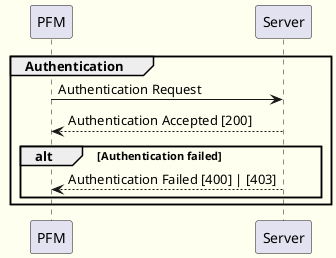 @startuml APP FLOW
skinparam backgroundColor #FFFFF0

group Authentication
    PFM -> Server: Authentication Request
    Server --> PFM: Authentication Accepted [200]
    
    alt Authentication failed 
    
    Server --> PFM: Authentication Failed [400] | [403] 
    
    end 
end

@enduml